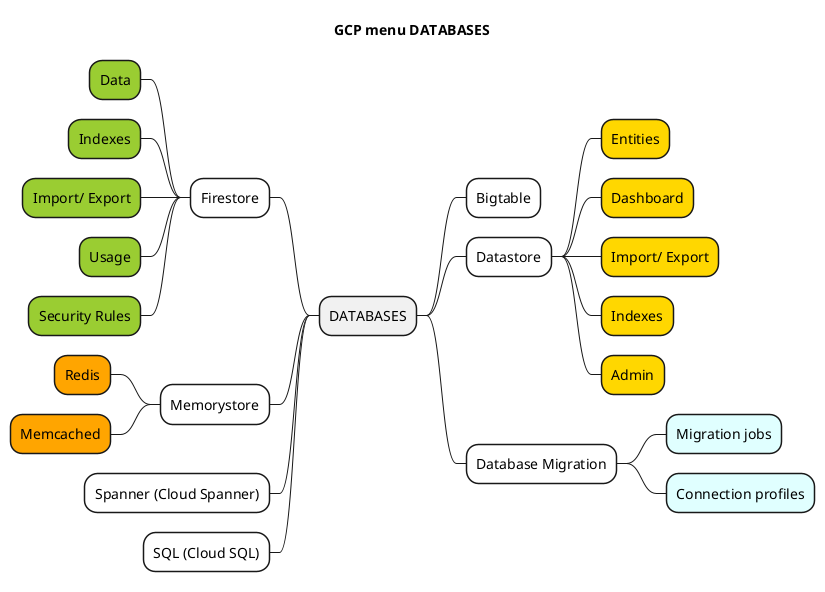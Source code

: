 @startmindmap
title GCP menu DATABASES
* DATABASES
**[#White] Bigtable

**[#White] Datastore
***[#Gold] Entities
***[#Gold] Dashboard
***[#Gold] Import/ Export
***[#Gold] Indexes
***[#Gold] Admin

**[#White] Database Migration
***[#LightCyan] Migration jobs
***[#LightCyan] Connection profiles

--[#White] Firestore
---[#YellowGreen] Data
---[#YellowGreen] Indexes
---[#YellowGreen] Import/ Export
---[#YellowGreen] Usage
---[#YellowGreen] Security Rules

--[#White] Memorystore
---[#Orange] Redis
---[#Orange] Memcached

--[#White] Spanner (Cloud Spanner)
--[#White] SQL (Cloud SQL)

@endmindmap